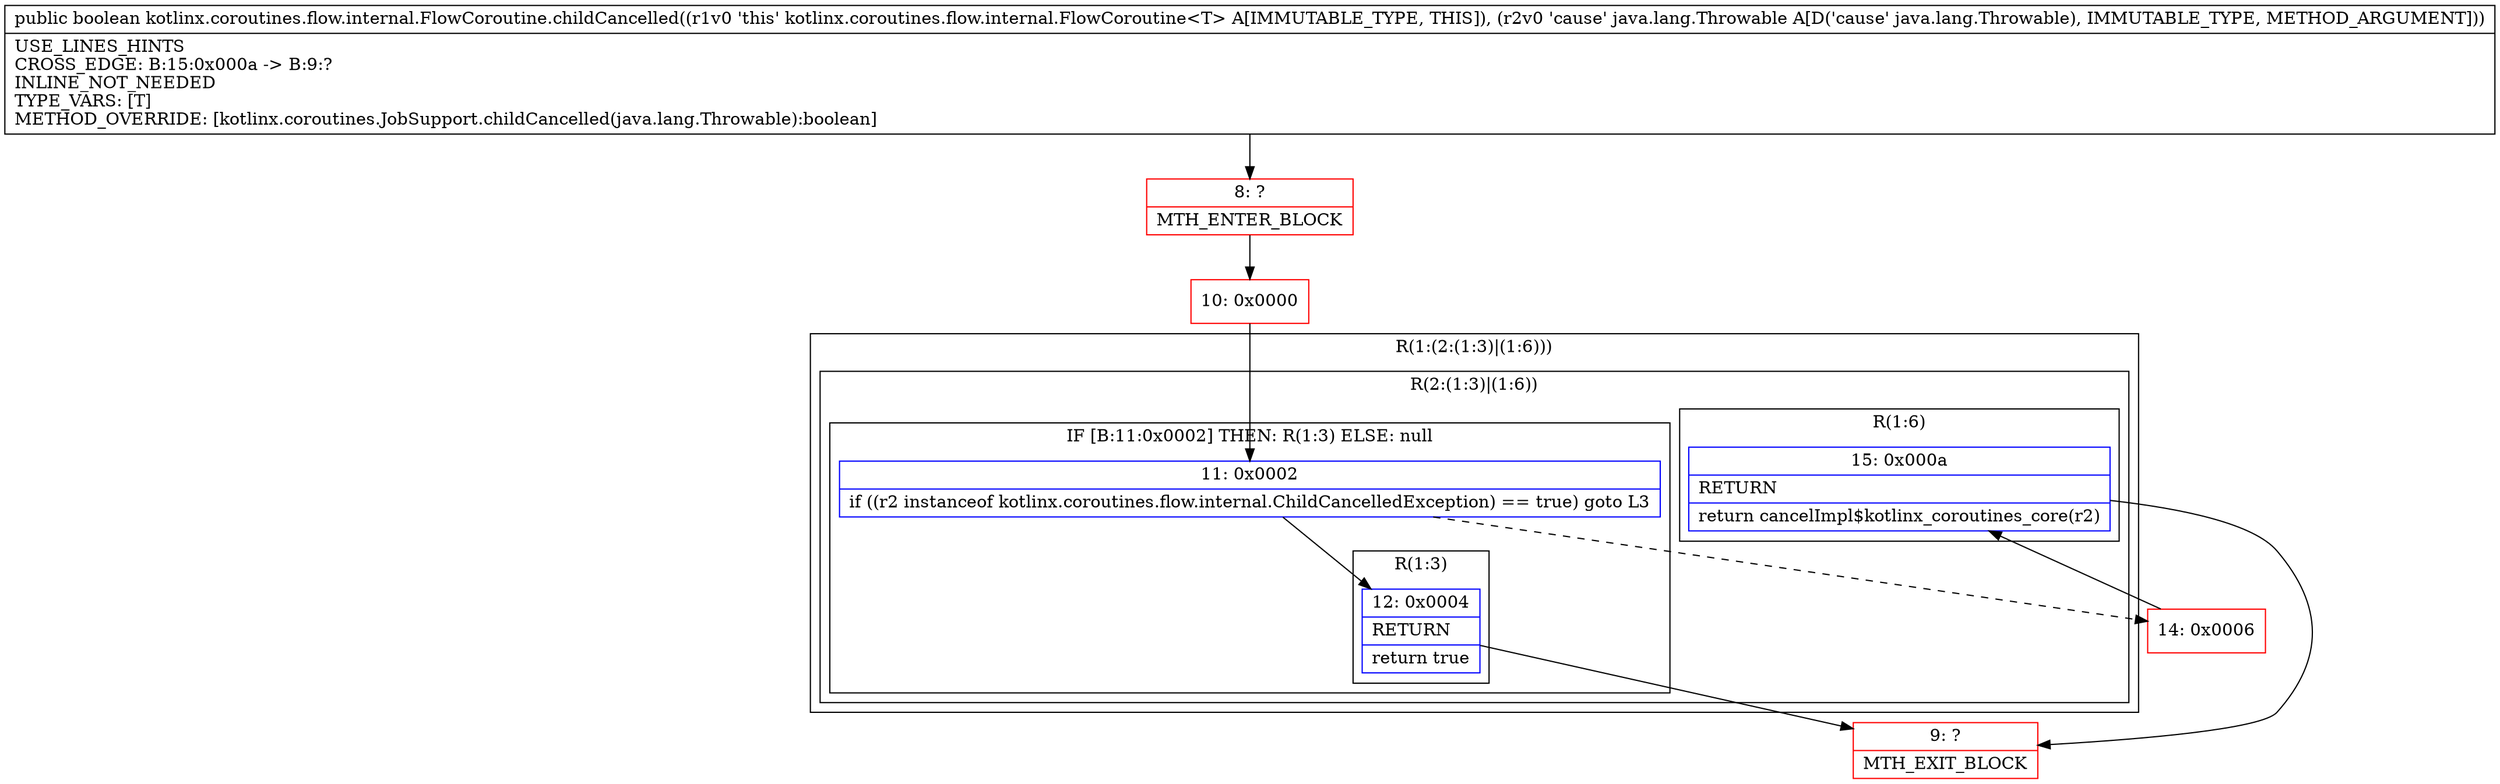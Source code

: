 digraph "CFG forkotlinx.coroutines.flow.internal.FlowCoroutine.childCancelled(Ljava\/lang\/Throwable;)Z" {
subgraph cluster_Region_697503046 {
label = "R(1:(2:(1:3)|(1:6)))";
node [shape=record,color=blue];
subgraph cluster_Region_292044477 {
label = "R(2:(1:3)|(1:6))";
node [shape=record,color=blue];
subgraph cluster_IfRegion_1134047652 {
label = "IF [B:11:0x0002] THEN: R(1:3) ELSE: null";
node [shape=record,color=blue];
Node_11 [shape=record,label="{11\:\ 0x0002|if ((r2 instanceof kotlinx.coroutines.flow.internal.ChildCancelledException) == true) goto L3\l}"];
subgraph cluster_Region_120861934 {
label = "R(1:3)";
node [shape=record,color=blue];
Node_12 [shape=record,label="{12\:\ 0x0004|RETURN\l|return true\l}"];
}
}
subgraph cluster_Region_922542195 {
label = "R(1:6)";
node [shape=record,color=blue];
Node_15 [shape=record,label="{15\:\ 0x000a|RETURN\l|return cancelImpl$kotlinx_coroutines_core(r2)\l}"];
}
}
}
Node_8 [shape=record,color=red,label="{8\:\ ?|MTH_ENTER_BLOCK\l}"];
Node_10 [shape=record,color=red,label="{10\:\ 0x0000}"];
Node_9 [shape=record,color=red,label="{9\:\ ?|MTH_EXIT_BLOCK\l}"];
Node_14 [shape=record,color=red,label="{14\:\ 0x0006}"];
MethodNode[shape=record,label="{public boolean kotlinx.coroutines.flow.internal.FlowCoroutine.childCancelled((r1v0 'this' kotlinx.coroutines.flow.internal.FlowCoroutine\<T\> A[IMMUTABLE_TYPE, THIS]), (r2v0 'cause' java.lang.Throwable A[D('cause' java.lang.Throwable), IMMUTABLE_TYPE, METHOD_ARGUMENT]))  | USE_LINES_HINTS\lCROSS_EDGE: B:15:0x000a \-\> B:9:?\lINLINE_NOT_NEEDED\lTYPE_VARS: [T]\lMETHOD_OVERRIDE: [kotlinx.coroutines.JobSupport.childCancelled(java.lang.Throwable):boolean]\l}"];
MethodNode -> Node_8;Node_11 -> Node_12;
Node_11 -> Node_14[style=dashed];
Node_12 -> Node_9;
Node_15 -> Node_9;
Node_8 -> Node_10;
Node_10 -> Node_11;
Node_14 -> Node_15;
}

